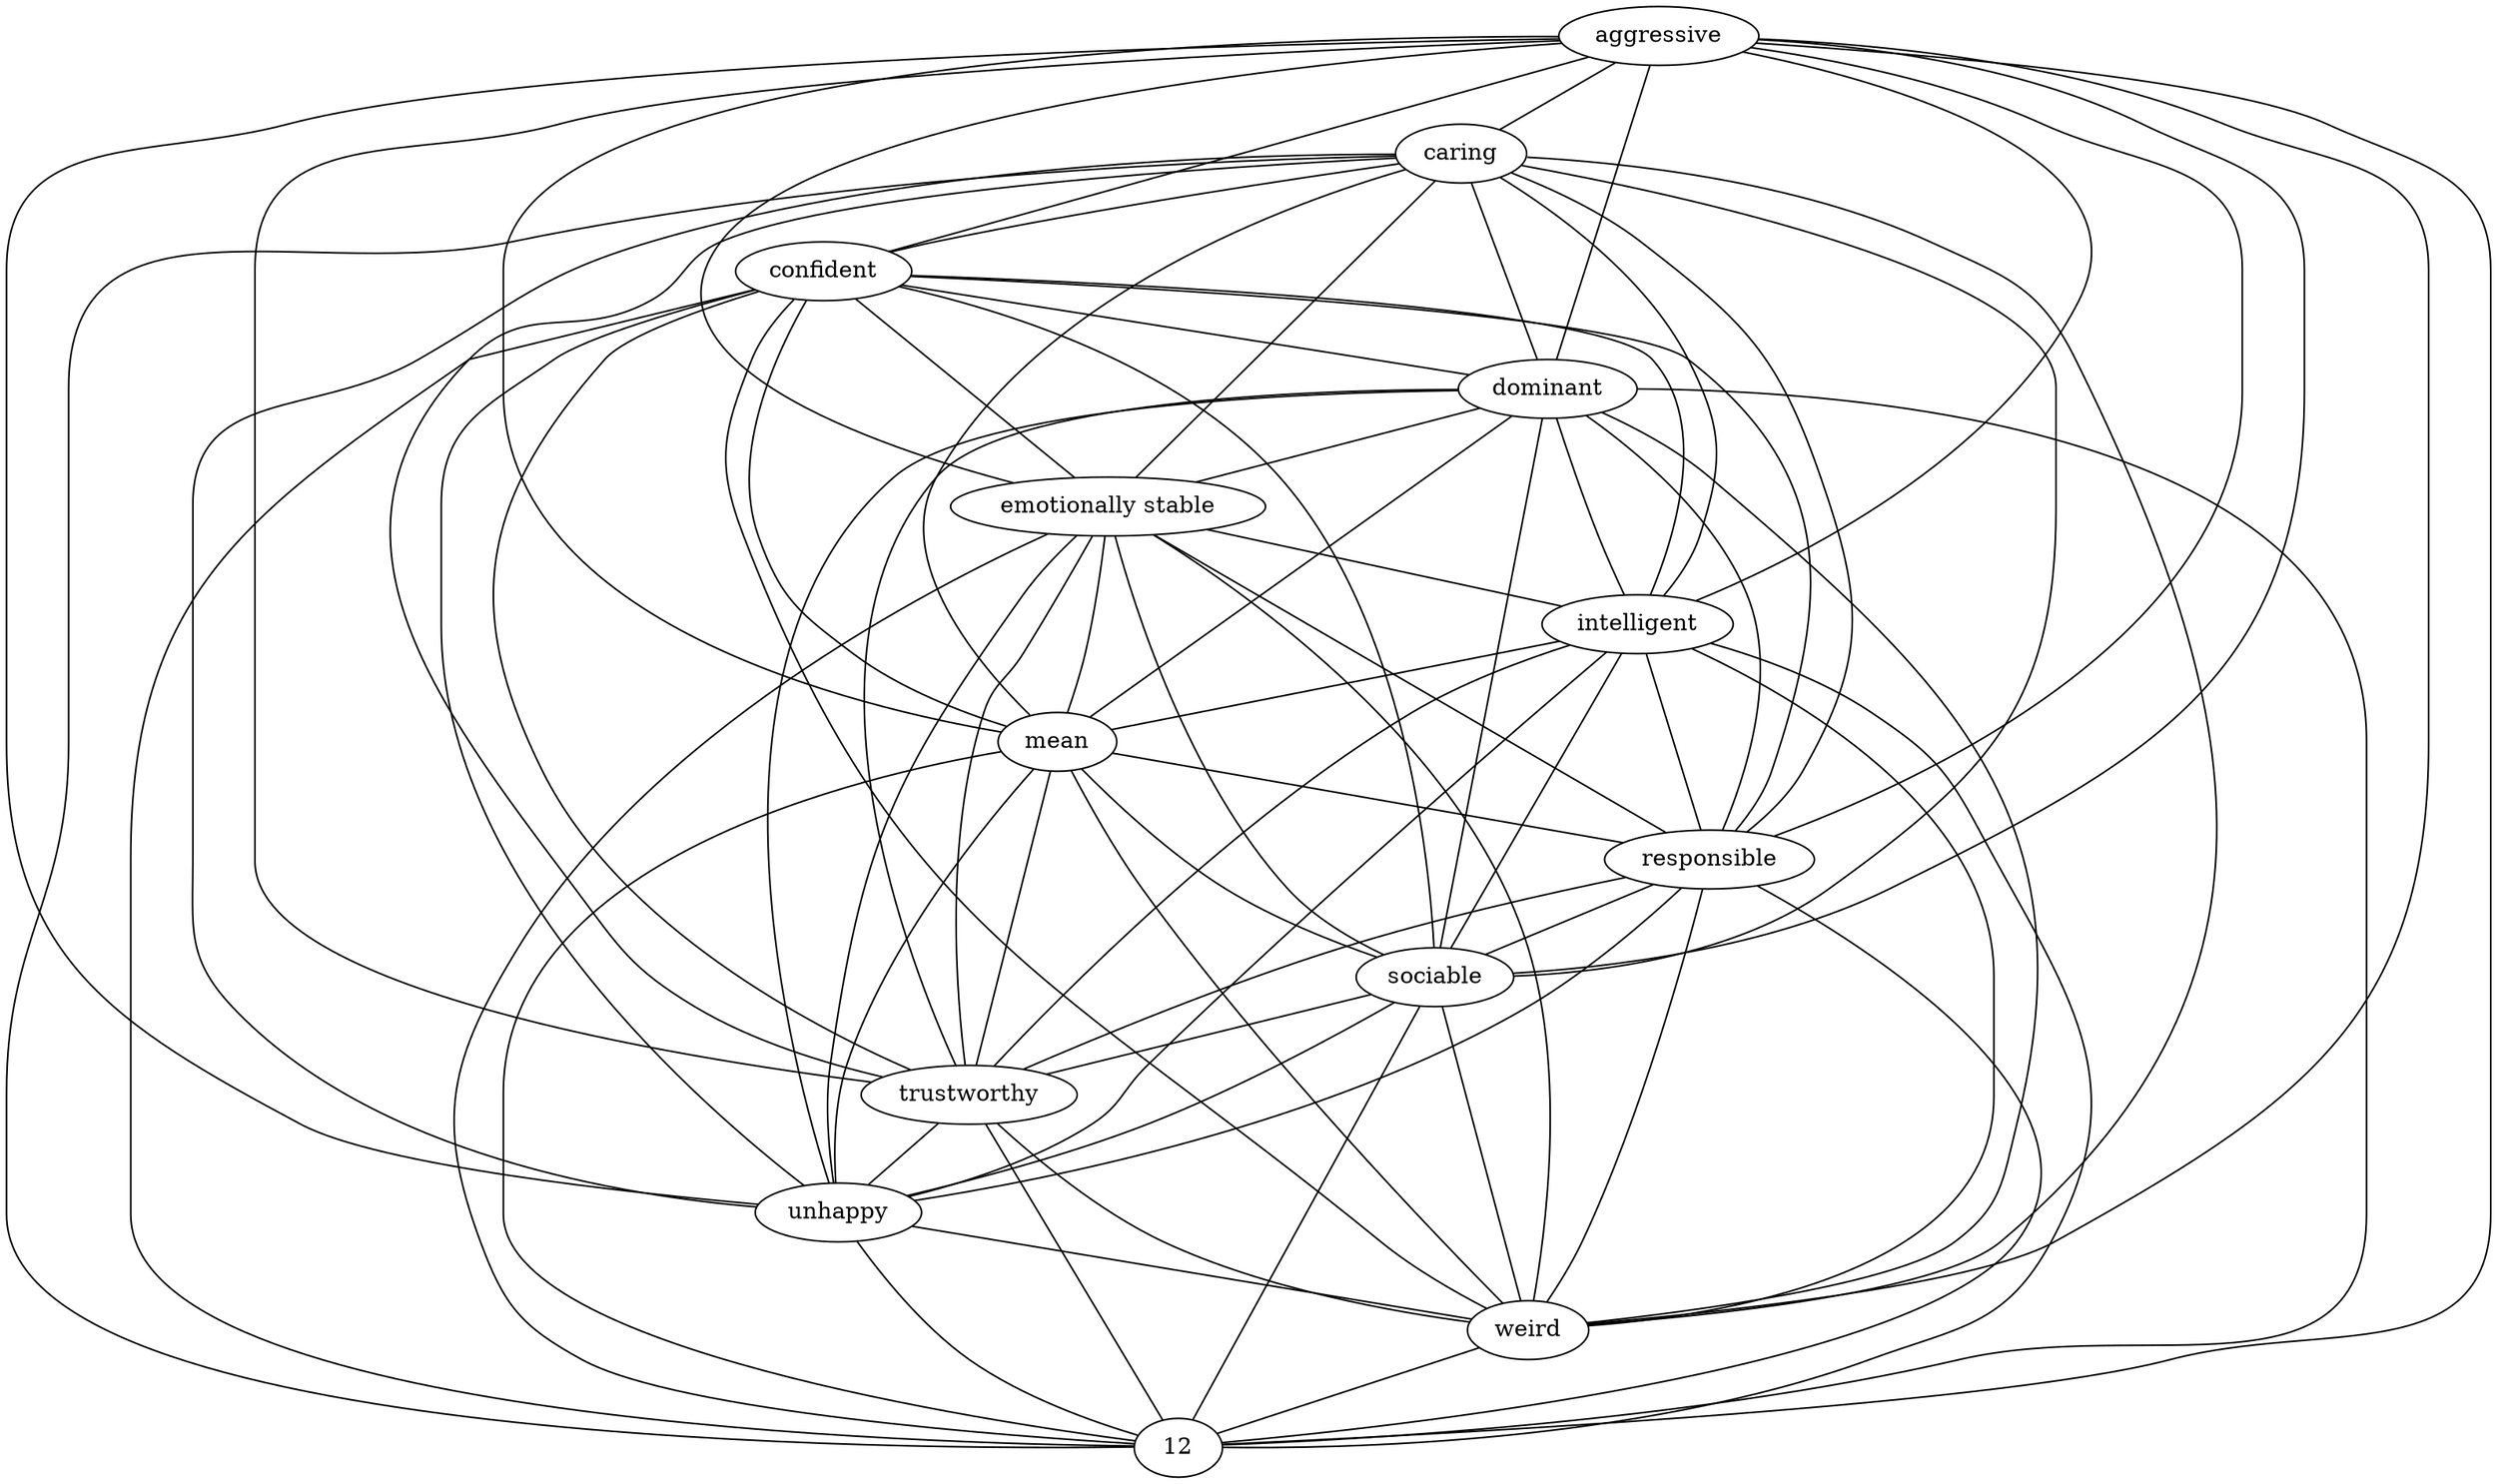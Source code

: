 strict graph "" {
	aggressive -- caring	 [len=5.38];
	aggressive -- confident	 [len=3.35];
	aggressive -- dominant	 [len=2.21];
	aggressive -- "emotionally stable"	 [len=2.49];
	aggressive -- intelligent	 [len=5.05];
	aggressive -- mean	 [len=4.12];
	aggressive -- responsible	 [len=2.3];
	aggressive -- sociable	 [len=4.52];
	aggressive -- trustworthy	 [len=4.19];
	aggressive -- unhappy	 [len=4.84];
	aggressive -- weird	 [len=3.16];
	aggressive -- 12	 [len=4.25];
	caring -- confident	 [len=3.07];
	caring -- dominant	 [len=4.58];
	caring -- "emotionally stable"	 [len=5.17];
	caring -- intelligent	 [len=2.49];
	caring -- mean	 [len=3.12];
	caring -- responsible	 [len=5.95];
	caring -- sociable	 [len=2.55];
	caring -- trustworthy	 [len=2.68];
	caring -- unhappy	 [len=2.26];
	caring -- weird	 [len=4.57];
	caring -- 12	 [len=3.74];
	confident -- dominant	 [len=2.75];
	confident -- "emotionally stable"	 [len=2.73];
	confident -- intelligent	 [len=2.42];
	confident -- mean	 [len=2.77];
	confident -- responsible	 [len=4.14];
	confident -- sociable	 [len=2.76];
	confident -- trustworthy	 [len=2.26];
	confident -- unhappy	 [len=2.88];
	confident -- weird	 [len=5.23];
	confident -- 12	 [len=4.36];
	dominant -- "emotionally stable"	 [len=2.42];
	dominant -- intelligent	 [len=3.88];
	dominant -- mean	 [len=3.47];
	dominant -- responsible	 [len=2.81];
	dominant -- sociable	 [len=3.75];
	dominant -- trustworthy	 [len=3.51];
	dominant -- unhappy	 [len=4.06];
	dominant -- weird	 [len=4.28];
	dominant -- 12	 [len=4.52];
	"emotionally stable" -- intelligent	 [len=4.63];
	"emotionally stable" -- mean	 [len=3.7];
	"emotionally stable" -- responsible	 [len=2.65];
	"emotionally stable" -- sociable	 [len=4.26];
	"emotionally stable" -- trustworthy	 [len=3.66];
	"emotionally stable" -- unhappy	 [len=4.69];
	"emotionally stable" -- weird	 [len=3.87];
	"emotionally stable" -- 12	 [len=4.08];
	intelligent -- mean	 [len=3.11];
	intelligent -- responsible	 [len=5.17];
	intelligent -- sociable	 [len=2.51];
	intelligent -- trustworthy	 [len=2.82];
	intelligent -- unhappy	 [len=2.51];
	intelligent -- weird	 [len=5.28];
	intelligent -- 12	 [len=4.32];
	mean -- responsible	 [len=4.25];
	mean -- sociable	 [len=2.72];
	mean -- trustworthy	 [len=3.32];
	mean -- unhappy	 [len=3.03];
	mean -- weird	 [len=3.99];
	mean -- 12	 [len=3.36];
	responsible -- sociable	 [len=4.75];
	responsible -- trustworthy	 [len=4.87];
	responsible -- unhappy	 [len=5.31];
	responsible -- weird	 [len=2.77];
	responsible -- 12	 [len=4.35];
	sociable -- trustworthy	 [len=3.17];
	sociable -- unhappy	 [len=2.15];
	sociable -- weird	 [len=4.46];
	sociable -- 12	 [len=4.11];
	trustworthy -- unhappy	 [len=3.06];
	trustworthy -- weird	 [len=5.05];
	trustworthy -- 12	 [len=4.52];
	unhappy -- weird	 [len=4.49];
	unhappy -- 12	 [len=4.06];
	weird -- 12	 [len=3.53];
}

